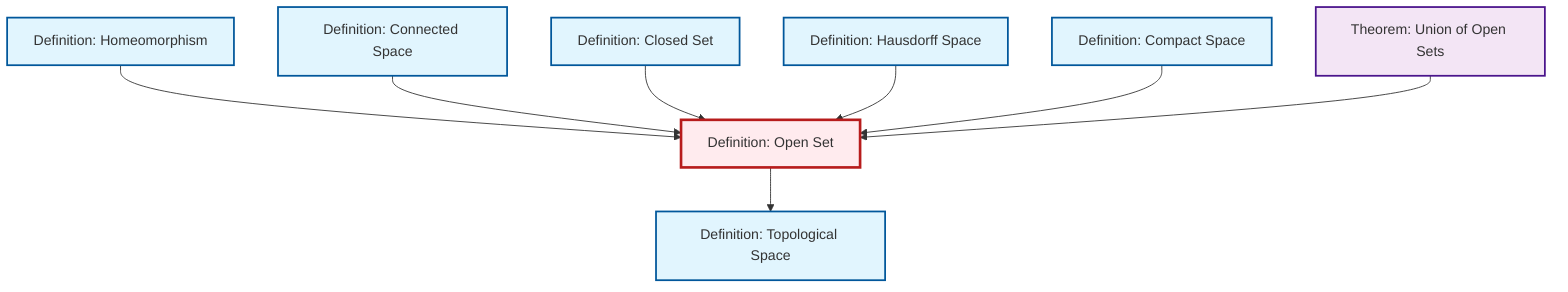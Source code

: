 graph TD
    classDef definition fill:#e1f5fe,stroke:#01579b,stroke-width:2px
    classDef theorem fill:#f3e5f5,stroke:#4a148c,stroke-width:2px
    classDef axiom fill:#fff3e0,stroke:#e65100,stroke-width:2px
    classDef example fill:#e8f5e9,stroke:#1b5e20,stroke-width:2px
    classDef current fill:#ffebee,stroke:#b71c1c,stroke-width:3px
    def-hausdorff["Definition: Hausdorff Space"]:::definition
    def-topological-space["Definition: Topological Space"]:::definition
    def-open-set["Definition: Open Set"]:::definition
    def-compact["Definition: Compact Space"]:::definition
    thm-union-open-sets["Theorem: Union of Open Sets"]:::theorem
    def-homeomorphism["Definition: Homeomorphism"]:::definition
    def-connected["Definition: Connected Space"]:::definition
    def-closed-set["Definition: Closed Set"]:::definition
    def-open-set --> def-topological-space
    def-homeomorphism --> def-open-set
    def-connected --> def-open-set
    def-closed-set --> def-open-set
    def-hausdorff --> def-open-set
    def-compact --> def-open-set
    thm-union-open-sets --> def-open-set
    class def-open-set current